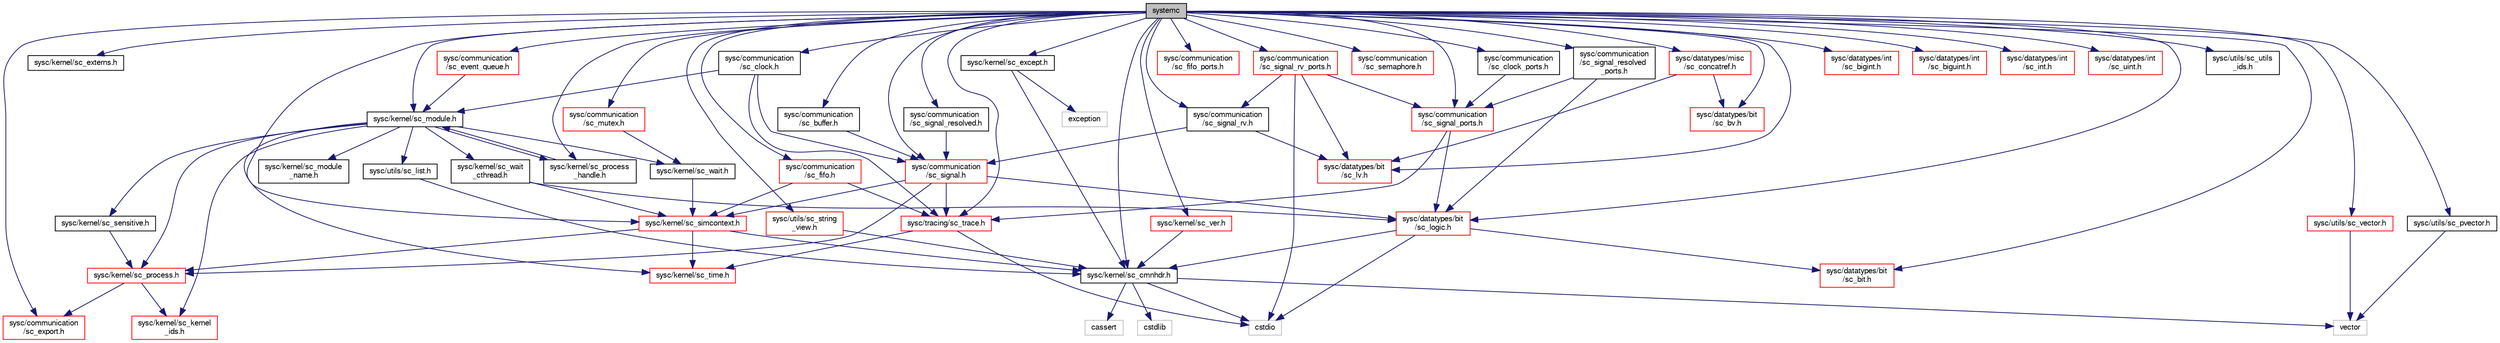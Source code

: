 digraph "systemc"
{
  edge [fontname="FreeSans",fontsize="10",labelfontname="FreeSans",labelfontsize="10"];
  node [fontname="FreeSans",fontsize="10",shape=record];
  Node0 [label="systemc",height=0.2,width=0.4,color="black", fillcolor="grey75", style="filled", fontcolor="black"];
  Node0 -> Node1 [color="midnightblue",fontsize="10",style="solid",fontname="FreeSans"];
  Node1 [label="sysc/kernel/sc_cmnhdr.h",height=0.2,width=0.4,color="black", fillcolor="white", style="filled",URL="$a00224.html"];
  Node1 -> Node2 [color="midnightblue",fontsize="10",style="solid",fontname="FreeSans"];
  Node2 [label="cassert",height=0.2,width=0.4,color="grey75", fillcolor="white", style="filled"];
  Node1 -> Node3 [color="midnightblue",fontsize="10",style="solid",fontname="FreeSans"];
  Node3 [label="cstdio",height=0.2,width=0.4,color="grey75", fillcolor="white", style="filled"];
  Node1 -> Node4 [color="midnightblue",fontsize="10",style="solid",fontname="FreeSans"];
  Node4 [label="cstdlib",height=0.2,width=0.4,color="grey75", fillcolor="white", style="filled"];
  Node1 -> Node5 [color="midnightblue",fontsize="10",style="solid",fontname="FreeSans"];
  Node5 [label="vector",height=0.2,width=0.4,color="grey75", fillcolor="white", style="filled"];
  Node0 -> Node6 [color="midnightblue",fontsize="10",style="solid",fontname="FreeSans"];
  Node6 [label="sysc/kernel/sc_externs.h",height=0.2,width=0.4,color="black", fillcolor="white", style="filled",URL="$a00254.html"];
  Node0 -> Node7 [color="midnightblue",fontsize="10",style="solid",fontname="FreeSans"];
  Node7 [label="sysc/kernel/sc_except.h",height=0.2,width=0.4,color="black", fillcolor="white", style="filled",URL="$a00251.html"];
  Node7 -> Node8 [color="midnightblue",fontsize="10",style="solid",fontname="FreeSans"];
  Node8 [label="exception",height=0.2,width=0.4,color="grey75", fillcolor="white", style="filled"];
  Node7 -> Node1 [color="midnightblue",fontsize="10",style="solid",fontname="FreeSans"];
  Node0 -> Node9 [color="midnightblue",fontsize="10",style="solid",fontname="FreeSans"];
  Node9 [label="sysc/kernel/sc_module.h",height=0.2,width=0.4,color="black", fillcolor="white", style="filled",URL="$a00269.html"];
  Node9 -> Node10 [color="midnightblue",fontsize="10",style="solid",fontname="FreeSans"];
  Node10 [label="sysc/kernel/sc_kernel\l_ids.h",height=0.2,width=0.4,color="red", fillcolor="white", style="filled",URL="$a00260.html"];
  Node9 -> Node14 [color="midnightblue",fontsize="10",style="solid",fontname="FreeSans"];
  Node14 [label="sysc/kernel/sc_process.h",height=0.2,width=0.4,color="red", fillcolor="white", style="filled",URL="$a00293.html"];
  Node14 -> Node10 [color="midnightblue",fontsize="10",style="solid",fontname="FreeSans"];
  Node14 -> Node19 [color="midnightblue",fontsize="10",style="solid",fontname="FreeSans"];
  Node19 [label="sysc/communication\l/sc_export.h",height=0.2,width=0.4,color="red", fillcolor="white", style="filled",URL="$a00020.html"];
  Node9 -> Node24 [color="midnightblue",fontsize="10",style="solid",fontname="FreeSans"];
  Node24 [label="sysc/kernel/sc_module\l_name.h",height=0.2,width=0.4,color="black", fillcolor="white", style="filled",URL="$a00272.html"];
  Node9 -> Node25 [color="midnightblue",fontsize="10",style="solid",fontname="FreeSans"];
  Node25 [label="sysc/kernel/sc_sensitive.h",height=0.2,width=0.4,color="black", fillcolor="white", style="filled",URL="$a00308.html"];
  Node25 -> Node14 [color="midnightblue",fontsize="10",style="solid",fontname="FreeSans"];
  Node9 -> Node26 [color="midnightblue",fontsize="10",style="solid",fontname="FreeSans"];
  Node26 [label="sysc/kernel/sc_time.h",height=0.2,width=0.4,color="red", fillcolor="white", style="filled",URL="$a00329.html"];
  Node9 -> Node42 [color="midnightblue",fontsize="10",style="solid",fontname="FreeSans"];
  Node42 [label="sysc/kernel/sc_wait.h",height=0.2,width=0.4,color="black", fillcolor="white", style="filled",URL="$a00335.html"];
  Node42 -> Node43 [color="midnightblue",fontsize="10",style="solid",fontname="FreeSans"];
  Node43 [label="sysc/kernel/sc_simcontext.h",height=0.2,width=0.4,color="red", fillcolor="white", style="filled",URL="$a00311.html"];
  Node43 -> Node1 [color="midnightblue",fontsize="10",style="solid",fontname="FreeSans"];
  Node43 -> Node14 [color="midnightblue",fontsize="10",style="solid",fontname="FreeSans"];
  Node43 -> Node26 [color="midnightblue",fontsize="10",style="solid",fontname="FreeSans"];
  Node9 -> Node48 [color="midnightblue",fontsize="10",style="solid",fontname="FreeSans"];
  Node48 [label="sysc/kernel/sc_wait\l_cthread.h",height=0.2,width=0.4,color="black", fillcolor="white", style="filled",URL="$a00338.html"];
  Node48 -> Node43 [color="midnightblue",fontsize="10",style="solid",fontname="FreeSans"];
  Node48 -> Node49 [color="midnightblue",fontsize="10",style="solid",fontname="FreeSans"];
  Node49 [label="sysc/datatypes/bit\l/sc_logic.h",height=0.2,width=0.4,color="red", fillcolor="white", style="filled",URL="$a00098.html"];
  Node49 -> Node3 [color="midnightblue",fontsize="10",style="solid",fontname="FreeSans"];
  Node49 -> Node1 [color="midnightblue",fontsize="10",style="solid",fontname="FreeSans"];
  Node49 -> Node52 [color="midnightblue",fontsize="10",style="solid",fontname="FreeSans"];
  Node52 [label="sysc/datatypes/bit\l/sc_bit.h",height=0.2,width=0.4,color="red", fillcolor="white", style="filled",URL="$a00083.html"];
  Node9 -> Node53 [color="midnightblue",fontsize="10",style="solid",fontname="FreeSans"];
  Node53 [label="sysc/kernel/sc_process\l_handle.h",height=0.2,width=0.4,color="black", fillcolor="white", style="filled",URL="$a00296.html"];
  Node53 -> Node9 [color="midnightblue",fontsize="10",style="solid",fontname="FreeSans"];
  Node9 -> Node54 [color="midnightblue",fontsize="10",style="solid",fontname="FreeSans"];
  Node54 [label="sysc/utils/sc_list.h",height=0.2,width=0.4,color="black", fillcolor="white", style="filled",URL="$a00359.html"];
  Node54 -> Node1 [color="midnightblue",fontsize="10",style="solid",fontname="FreeSans"];
  Node0 -> Node43 [color="midnightblue",fontsize="10",style="solid",fontname="FreeSans"];
  Node0 -> Node53 [color="midnightblue",fontsize="10",style="solid",fontname="FreeSans"];
  Node0 -> Node55 [color="midnightblue",fontsize="10",style="solid",fontname="FreeSans"];
  Node55 [label="sysc/kernel/sc_ver.h",height=0.2,width=0.4,color="red", fillcolor="white", style="filled",URL="$a00332.html"];
  Node55 -> Node1 [color="midnightblue",fontsize="10",style="solid",fontname="FreeSans"];
  Node0 -> Node57 [color="midnightblue",fontsize="10",style="solid",fontname="FreeSans"];
  Node57 [label="sysc/communication\l/sc_buffer.h",height=0.2,width=0.4,color="black", fillcolor="white", style="filled",URL="$a00002.html"];
  Node57 -> Node58 [color="midnightblue",fontsize="10",style="solid",fontname="FreeSans"];
  Node58 [label="sysc/communication\l/sc_signal.h",height=0.2,width=0.4,color="red", fillcolor="white", style="filled",URL="$a00059.html"];
  Node58 -> Node14 [color="midnightblue",fontsize="10",style="solid",fontname="FreeSans"];
  Node58 -> Node43 [color="midnightblue",fontsize="10",style="solid",fontname="FreeSans"];
  Node58 -> Node49 [color="midnightblue",fontsize="10",style="solid",fontname="FreeSans"];
  Node58 -> Node63 [color="midnightblue",fontsize="10",style="solid",fontname="FreeSans"];
  Node63 [label="sysc/tracing/sc_trace.h",height=0.2,width=0.4,color="red", fillcolor="white", style="filled",URL="$a00341.html"];
  Node63 -> Node3 [color="midnightblue",fontsize="10",style="solid",fontname="FreeSans"];
  Node63 -> Node26 [color="midnightblue",fontsize="10",style="solid",fontname="FreeSans"];
  Node0 -> Node64 [color="midnightblue",fontsize="10",style="solid",fontname="FreeSans"];
  Node64 [label="sysc/communication\l/sc_clock.h",height=0.2,width=0.4,color="black", fillcolor="white", style="filled",URL="$a00005.html"];
  Node64 -> Node9 [color="midnightblue",fontsize="10",style="solid",fontname="FreeSans"];
  Node64 -> Node58 [color="midnightblue",fontsize="10",style="solid",fontname="FreeSans"];
  Node64 -> Node63 [color="midnightblue",fontsize="10",style="solid",fontname="FreeSans"];
  Node0 -> Node65 [color="midnightblue",fontsize="10",style="solid",fontname="FreeSans"];
  Node65 [label="sysc/communication\l/sc_clock_ports.h",height=0.2,width=0.4,color="black", fillcolor="white", style="filled",URL="$a00008.html"];
  Node65 -> Node66 [color="midnightblue",fontsize="10",style="solid",fontname="FreeSans"];
  Node66 [label="sysc/communication\l/sc_signal_ports.h",height=0.2,width=0.4,color="red", fillcolor="white", style="filled",URL="$a00065.html"];
  Node66 -> Node49 [color="midnightblue",fontsize="10",style="solid",fontname="FreeSans"];
  Node66 -> Node63 [color="midnightblue",fontsize="10",style="solid",fontname="FreeSans"];
  Node0 -> Node68 [color="midnightblue",fontsize="10",style="solid",fontname="FreeSans"];
  Node68 [label="sysc/communication\l/sc_event_queue.h",height=0.2,width=0.4,color="red", fillcolor="white", style="filled",URL="$a00017.html"];
  Node68 -> Node9 [color="midnightblue",fontsize="10",style="solid",fontname="FreeSans"];
  Node0 -> Node19 [color="midnightblue",fontsize="10",style="solid",fontname="FreeSans"];
  Node0 -> Node69 [color="midnightblue",fontsize="10",style="solid",fontname="FreeSans"];
  Node69 [label="sysc/communication\l/sc_fifo.h",height=0.2,width=0.4,color="red", fillcolor="white", style="filled",URL="$a00023.html"];
  Node69 -> Node43 [color="midnightblue",fontsize="10",style="solid",fontname="FreeSans"];
  Node69 -> Node63 [color="midnightblue",fontsize="10",style="solid",fontname="FreeSans"];
  Node0 -> Node71 [color="midnightblue",fontsize="10",style="solid",fontname="FreeSans"];
  Node71 [label="sysc/communication\l/sc_fifo_ports.h",height=0.2,width=0.4,color="red", fillcolor="white", style="filled",URL="$a00029.html"];
  Node0 -> Node72 [color="midnightblue",fontsize="10",style="solid",fontname="FreeSans"];
  Node72 [label="sysc/communication\l/sc_mutex.h",height=0.2,width=0.4,color="red", fillcolor="white", style="filled",URL="$a00041.html"];
  Node72 -> Node42 [color="midnightblue",fontsize="10",style="solid",fontname="FreeSans"];
  Node0 -> Node74 [color="midnightblue",fontsize="10",style="solid",fontname="FreeSans"];
  Node74 [label="sysc/communication\l/sc_semaphore.h",height=0.2,width=0.4,color="red", fillcolor="white", style="filled",URL="$a00053.html"];
  Node0 -> Node58 [color="midnightblue",fontsize="10",style="solid",fontname="FreeSans"];
  Node0 -> Node66 [color="midnightblue",fontsize="10",style="solid",fontname="FreeSans"];
  Node0 -> Node76 [color="midnightblue",fontsize="10",style="solid",fontname="FreeSans"];
  Node76 [label="sysc/communication\l/sc_signal_resolved.h",height=0.2,width=0.4,color="black", fillcolor="white", style="filled",URL="$a00068.html"];
  Node76 -> Node58 [color="midnightblue",fontsize="10",style="solid",fontname="FreeSans"];
  Node0 -> Node77 [color="midnightblue",fontsize="10",style="solid",fontname="FreeSans"];
  Node77 [label="sysc/communication\l/sc_signal_resolved\l_ports.h",height=0.2,width=0.4,color="black", fillcolor="white", style="filled",URL="$a00071.html"];
  Node77 -> Node66 [color="midnightblue",fontsize="10",style="solid",fontname="FreeSans"];
  Node77 -> Node49 [color="midnightblue",fontsize="10",style="solid",fontname="FreeSans"];
  Node0 -> Node78 [color="midnightblue",fontsize="10",style="solid",fontname="FreeSans"];
  Node78 [label="sysc/communication\l/sc_signal_rv.h",height=0.2,width=0.4,color="black", fillcolor="white", style="filled",URL="$a00074.html"];
  Node78 -> Node58 [color="midnightblue",fontsize="10",style="solid",fontname="FreeSans"];
  Node78 -> Node79 [color="midnightblue",fontsize="10",style="solid",fontname="FreeSans"];
  Node79 [label="sysc/datatypes/bit\l/sc_lv.h",height=0.2,width=0.4,color="red", fillcolor="white", style="filled",URL="$a00101.html"];
  Node0 -> Node94 [color="midnightblue",fontsize="10",style="solid",fontname="FreeSans"];
  Node94 [label="sysc/communication\l/sc_signal_rv_ports.h",height=0.2,width=0.4,color="red", fillcolor="white", style="filled",URL="$a00077.html"];
  Node94 -> Node3 [color="midnightblue",fontsize="10",style="solid",fontname="FreeSans"];
  Node94 -> Node66 [color="midnightblue",fontsize="10",style="solid",fontname="FreeSans"];
  Node94 -> Node78 [color="midnightblue",fontsize="10",style="solid",fontname="FreeSans"];
  Node94 -> Node79 [color="midnightblue",fontsize="10",style="solid",fontname="FreeSans"];
  Node0 -> Node52 [color="midnightblue",fontsize="10",style="solid",fontname="FreeSans"];
  Node0 -> Node49 [color="midnightblue",fontsize="10",style="solid",fontname="FreeSans"];
  Node0 -> Node95 [color="midnightblue",fontsize="10",style="solid",fontname="FreeSans"];
  Node95 [label="sysc/datatypes/bit\l/sc_bv.h",height=0.2,width=0.4,color="red", fillcolor="white", style="filled",URL="$a00092.html"];
  Node0 -> Node79 [color="midnightblue",fontsize="10",style="solid",fontname="FreeSans"];
  Node0 -> Node96 [color="midnightblue",fontsize="10",style="solid",fontname="FreeSans"];
  Node96 [label="sysc/datatypes/int\l/sc_bigint.h",height=0.2,width=0.4,color="red", fillcolor="white", style="filled",URL="$a00176.html"];
  Node0 -> Node97 [color="midnightblue",fontsize="10",style="solid",fontname="FreeSans"];
  Node97 [label="sysc/datatypes/int\l/sc_biguint.h",height=0.2,width=0.4,color="red", fillcolor="white", style="filled",URL="$a00179.html"];
  Node0 -> Node98 [color="midnightblue",fontsize="10",style="solid",fontname="FreeSans"];
  Node98 [label="sysc/datatypes/int\l/sc_int.h",height=0.2,width=0.4,color="red", fillcolor="white", style="filled",URL="$a00182.html"];
  Node0 -> Node99 [color="midnightblue",fontsize="10",style="solid",fontname="FreeSans"];
  Node99 [label="sysc/datatypes/int\l/sc_uint.h",height=0.2,width=0.4,color="red", fillcolor="white", style="filled",URL="$a00206.html"];
  Node0 -> Node100 [color="midnightblue",fontsize="10",style="solid",fontname="FreeSans"];
  Node100 [label="sysc/datatypes/misc\l/sc_concatref.h",height=0.2,width=0.4,color="red", fillcolor="white", style="filled",URL="$a00215.html"];
  Node100 -> Node95 [color="midnightblue",fontsize="10",style="solid",fontname="FreeSans"];
  Node100 -> Node79 [color="midnightblue",fontsize="10",style="solid",fontname="FreeSans"];
  Node0 -> Node63 [color="midnightblue",fontsize="10",style="solid",fontname="FreeSans"];
  Node0 -> Node101 [color="midnightblue",fontsize="10",style="solid",fontname="FreeSans"];
  Node101 [label="sysc/utils/sc_utils\l_ids.h",height=0.2,width=0.4,color="black", fillcolor="white", style="filled",URL="$a00395.html"];
  Node0 -> Node102 [color="midnightblue",fontsize="10",style="solid",fontname="FreeSans"];
  Node102 [label="sysc/utils/sc_pvector.h",height=0.2,width=0.4,color="black", fillcolor="white", style="filled",URL="$a00371.html"];
  Node102 -> Node5 [color="midnightblue",fontsize="10",style="solid",fontname="FreeSans"];
  Node0 -> Node103 [color="midnightblue",fontsize="10",style="solid",fontname="FreeSans"];
  Node103 [label="sysc/utils/sc_string\l_view.h",height=0.2,width=0.4,color="red", fillcolor="white", style="filled",URL="$a00386.html"];
  Node103 -> Node1 [color="midnightblue",fontsize="10",style="solid",fontname="FreeSans"];
  Node0 -> Node105 [color="midnightblue",fontsize="10",style="solid",fontname="FreeSans"];
  Node105 [label="sysc/utils/sc_vector.h",height=0.2,width=0.4,color="red", fillcolor="white", style="filled",URL="$a00398.html"];
  Node105 -> Node5 [color="midnightblue",fontsize="10",style="solid",fontname="FreeSans"];
}
